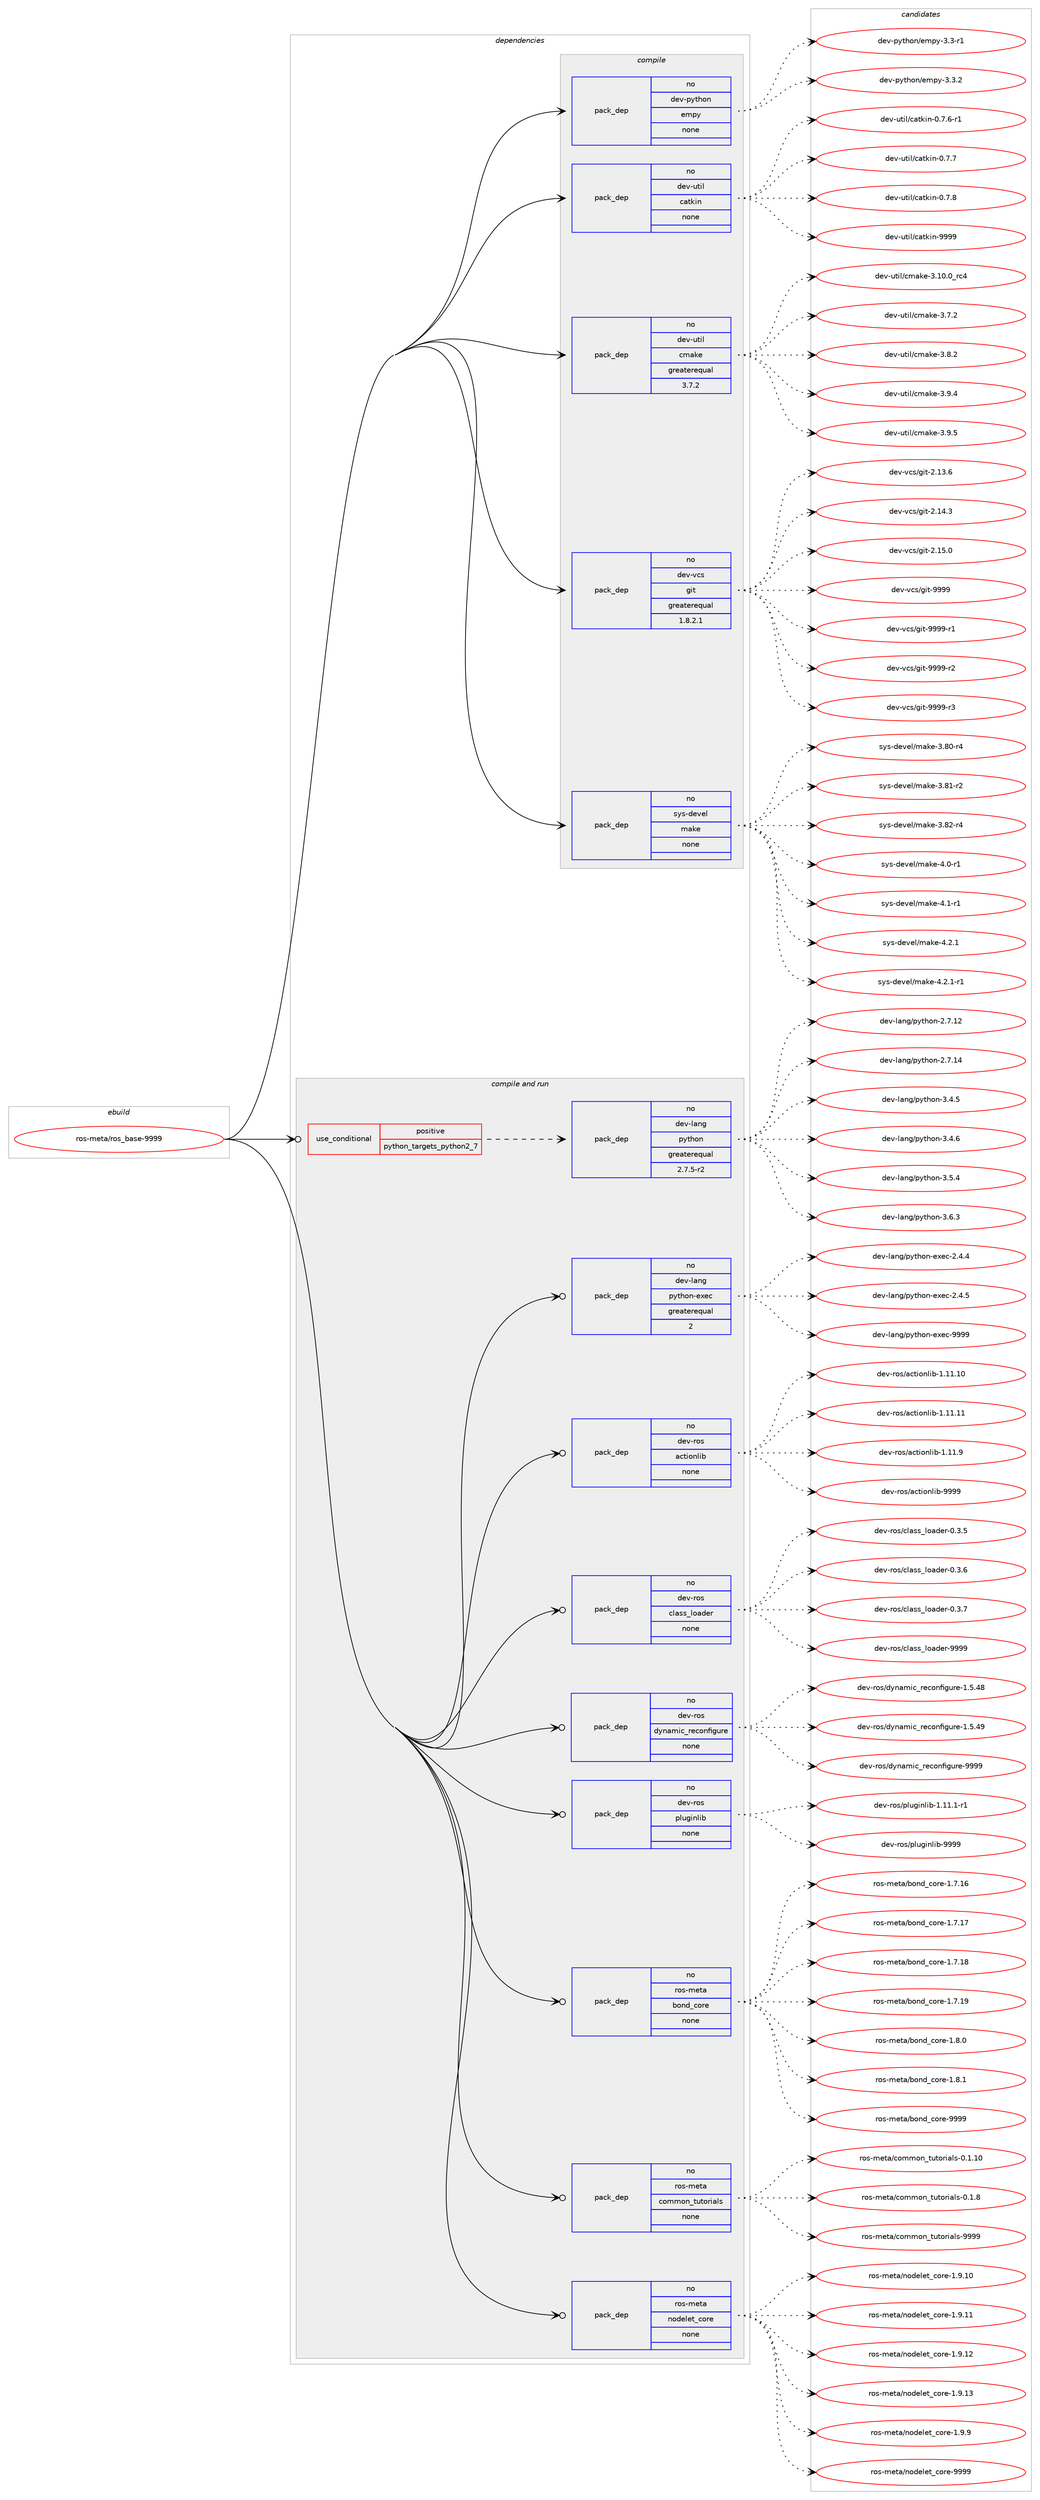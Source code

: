 digraph prolog {

# *************
# Graph options
# *************

newrank=true;
concentrate=true;
compound=true;
graph [rankdir=LR,fontname=Helvetica,fontsize=10,ranksep=1.5];#, ranksep=2.5, nodesep=0.2];
edge  [arrowhead=vee];
node  [fontname=Helvetica,fontsize=10];

# **********
# The ebuild
# **********

subgraph cluster_leftcol {
color=gray;
rank=same;
label=<<i>ebuild</i>>;
id [label="ros-meta/ros_base-9999", color=red, width=4, href="../ros-meta/ros_base-9999.svg"];
}

# ****************
# The dependencies
# ****************

subgraph cluster_midcol {
color=gray;
label=<<i>dependencies</i>>;
subgraph cluster_compile {
fillcolor="#eeeeee";
style=filled;
label=<<i>compile</i>>;
subgraph pack325721 {
dependency442416 [label=<<TABLE BORDER="0" CELLBORDER="1" CELLSPACING="0" CELLPADDING="4" WIDTH="220"><TR><TD ROWSPAN="6" CELLPADDING="30">pack_dep</TD></TR><TR><TD WIDTH="110">no</TD></TR><TR><TD>dev-python</TD></TR><TR><TD>empy</TD></TR><TR><TD>none</TD></TR><TR><TD></TD></TR></TABLE>>, shape=none, color=blue];
}
id:e -> dependency442416:w [weight=20,style="solid",arrowhead="vee"];
subgraph pack325722 {
dependency442417 [label=<<TABLE BORDER="0" CELLBORDER="1" CELLSPACING="0" CELLPADDING="4" WIDTH="220"><TR><TD ROWSPAN="6" CELLPADDING="30">pack_dep</TD></TR><TR><TD WIDTH="110">no</TD></TR><TR><TD>dev-util</TD></TR><TR><TD>catkin</TD></TR><TR><TD>none</TD></TR><TR><TD></TD></TR></TABLE>>, shape=none, color=blue];
}
id:e -> dependency442417:w [weight=20,style="solid",arrowhead="vee"];
subgraph pack325723 {
dependency442418 [label=<<TABLE BORDER="0" CELLBORDER="1" CELLSPACING="0" CELLPADDING="4" WIDTH="220"><TR><TD ROWSPAN="6" CELLPADDING="30">pack_dep</TD></TR><TR><TD WIDTH="110">no</TD></TR><TR><TD>dev-util</TD></TR><TR><TD>cmake</TD></TR><TR><TD>greaterequal</TD></TR><TR><TD>3.7.2</TD></TR></TABLE>>, shape=none, color=blue];
}
id:e -> dependency442418:w [weight=20,style="solid",arrowhead="vee"];
subgraph pack325724 {
dependency442419 [label=<<TABLE BORDER="0" CELLBORDER="1" CELLSPACING="0" CELLPADDING="4" WIDTH="220"><TR><TD ROWSPAN="6" CELLPADDING="30">pack_dep</TD></TR><TR><TD WIDTH="110">no</TD></TR><TR><TD>dev-vcs</TD></TR><TR><TD>git</TD></TR><TR><TD>greaterequal</TD></TR><TR><TD>1.8.2.1</TD></TR></TABLE>>, shape=none, color=blue];
}
id:e -> dependency442419:w [weight=20,style="solid",arrowhead="vee"];
subgraph pack325725 {
dependency442420 [label=<<TABLE BORDER="0" CELLBORDER="1" CELLSPACING="0" CELLPADDING="4" WIDTH="220"><TR><TD ROWSPAN="6" CELLPADDING="30">pack_dep</TD></TR><TR><TD WIDTH="110">no</TD></TR><TR><TD>sys-devel</TD></TR><TR><TD>make</TD></TR><TR><TD>none</TD></TR><TR><TD></TD></TR></TABLE>>, shape=none, color=blue];
}
id:e -> dependency442420:w [weight=20,style="solid",arrowhead="vee"];
}
subgraph cluster_compileandrun {
fillcolor="#eeeeee";
style=filled;
label=<<i>compile and run</i>>;
subgraph cond109046 {
dependency442421 [label=<<TABLE BORDER="0" CELLBORDER="1" CELLSPACING="0" CELLPADDING="4"><TR><TD ROWSPAN="3" CELLPADDING="10">use_conditional</TD></TR><TR><TD>positive</TD></TR><TR><TD>python_targets_python2_7</TD></TR></TABLE>>, shape=none, color=red];
subgraph pack325726 {
dependency442422 [label=<<TABLE BORDER="0" CELLBORDER="1" CELLSPACING="0" CELLPADDING="4" WIDTH="220"><TR><TD ROWSPAN="6" CELLPADDING="30">pack_dep</TD></TR><TR><TD WIDTH="110">no</TD></TR><TR><TD>dev-lang</TD></TR><TR><TD>python</TD></TR><TR><TD>greaterequal</TD></TR><TR><TD>2.7.5-r2</TD></TR></TABLE>>, shape=none, color=blue];
}
dependency442421:e -> dependency442422:w [weight=20,style="dashed",arrowhead="vee"];
}
id:e -> dependency442421:w [weight=20,style="solid",arrowhead="odotvee"];
subgraph pack325727 {
dependency442423 [label=<<TABLE BORDER="0" CELLBORDER="1" CELLSPACING="0" CELLPADDING="4" WIDTH="220"><TR><TD ROWSPAN="6" CELLPADDING="30">pack_dep</TD></TR><TR><TD WIDTH="110">no</TD></TR><TR><TD>dev-lang</TD></TR><TR><TD>python-exec</TD></TR><TR><TD>greaterequal</TD></TR><TR><TD>2</TD></TR></TABLE>>, shape=none, color=blue];
}
id:e -> dependency442423:w [weight=20,style="solid",arrowhead="odotvee"];
subgraph pack325728 {
dependency442424 [label=<<TABLE BORDER="0" CELLBORDER="1" CELLSPACING="0" CELLPADDING="4" WIDTH="220"><TR><TD ROWSPAN="6" CELLPADDING="30">pack_dep</TD></TR><TR><TD WIDTH="110">no</TD></TR><TR><TD>dev-ros</TD></TR><TR><TD>actionlib</TD></TR><TR><TD>none</TD></TR><TR><TD></TD></TR></TABLE>>, shape=none, color=blue];
}
id:e -> dependency442424:w [weight=20,style="solid",arrowhead="odotvee"];
subgraph pack325729 {
dependency442425 [label=<<TABLE BORDER="0" CELLBORDER="1" CELLSPACING="0" CELLPADDING="4" WIDTH="220"><TR><TD ROWSPAN="6" CELLPADDING="30">pack_dep</TD></TR><TR><TD WIDTH="110">no</TD></TR><TR><TD>dev-ros</TD></TR><TR><TD>class_loader</TD></TR><TR><TD>none</TD></TR><TR><TD></TD></TR></TABLE>>, shape=none, color=blue];
}
id:e -> dependency442425:w [weight=20,style="solid",arrowhead="odotvee"];
subgraph pack325730 {
dependency442426 [label=<<TABLE BORDER="0" CELLBORDER="1" CELLSPACING="0" CELLPADDING="4" WIDTH="220"><TR><TD ROWSPAN="6" CELLPADDING="30">pack_dep</TD></TR><TR><TD WIDTH="110">no</TD></TR><TR><TD>dev-ros</TD></TR><TR><TD>dynamic_reconfigure</TD></TR><TR><TD>none</TD></TR><TR><TD></TD></TR></TABLE>>, shape=none, color=blue];
}
id:e -> dependency442426:w [weight=20,style="solid",arrowhead="odotvee"];
subgraph pack325731 {
dependency442427 [label=<<TABLE BORDER="0" CELLBORDER="1" CELLSPACING="0" CELLPADDING="4" WIDTH="220"><TR><TD ROWSPAN="6" CELLPADDING="30">pack_dep</TD></TR><TR><TD WIDTH="110">no</TD></TR><TR><TD>dev-ros</TD></TR><TR><TD>pluginlib</TD></TR><TR><TD>none</TD></TR><TR><TD></TD></TR></TABLE>>, shape=none, color=blue];
}
id:e -> dependency442427:w [weight=20,style="solid",arrowhead="odotvee"];
subgraph pack325732 {
dependency442428 [label=<<TABLE BORDER="0" CELLBORDER="1" CELLSPACING="0" CELLPADDING="4" WIDTH="220"><TR><TD ROWSPAN="6" CELLPADDING="30">pack_dep</TD></TR><TR><TD WIDTH="110">no</TD></TR><TR><TD>ros-meta</TD></TR><TR><TD>bond_core</TD></TR><TR><TD>none</TD></TR><TR><TD></TD></TR></TABLE>>, shape=none, color=blue];
}
id:e -> dependency442428:w [weight=20,style="solid",arrowhead="odotvee"];
subgraph pack325733 {
dependency442429 [label=<<TABLE BORDER="0" CELLBORDER="1" CELLSPACING="0" CELLPADDING="4" WIDTH="220"><TR><TD ROWSPAN="6" CELLPADDING="30">pack_dep</TD></TR><TR><TD WIDTH="110">no</TD></TR><TR><TD>ros-meta</TD></TR><TR><TD>common_tutorials</TD></TR><TR><TD>none</TD></TR><TR><TD></TD></TR></TABLE>>, shape=none, color=blue];
}
id:e -> dependency442429:w [weight=20,style="solid",arrowhead="odotvee"];
subgraph pack325734 {
dependency442430 [label=<<TABLE BORDER="0" CELLBORDER="1" CELLSPACING="0" CELLPADDING="4" WIDTH="220"><TR><TD ROWSPAN="6" CELLPADDING="30">pack_dep</TD></TR><TR><TD WIDTH="110">no</TD></TR><TR><TD>ros-meta</TD></TR><TR><TD>nodelet_core</TD></TR><TR><TD>none</TD></TR><TR><TD></TD></TR></TABLE>>, shape=none, color=blue];
}
id:e -> dependency442430:w [weight=20,style="solid",arrowhead="odotvee"];
}
subgraph cluster_run {
fillcolor="#eeeeee";
style=filled;
label=<<i>run</i>>;
}
}

# **************
# The candidates
# **************

subgraph cluster_choices {
rank=same;
color=gray;
label=<<i>candidates</i>>;

subgraph choice325721 {
color=black;
nodesep=1;
choice1001011184511212111610411111047101109112121455146514511449 [label="dev-python/empy-3.3-r1", color=red, width=4,href="../dev-python/empy-3.3-r1.svg"];
choice1001011184511212111610411111047101109112121455146514650 [label="dev-python/empy-3.3.2", color=red, width=4,href="../dev-python/empy-3.3.2.svg"];
dependency442416:e -> choice1001011184511212111610411111047101109112121455146514511449:w [style=dotted,weight="100"];
dependency442416:e -> choice1001011184511212111610411111047101109112121455146514650:w [style=dotted,weight="100"];
}
subgraph choice325722 {
color=black;
nodesep=1;
choice100101118451171161051084799971161071051104548465546544511449 [label="dev-util/catkin-0.7.6-r1", color=red, width=4,href="../dev-util/catkin-0.7.6-r1.svg"];
choice10010111845117116105108479997116107105110454846554655 [label="dev-util/catkin-0.7.7", color=red, width=4,href="../dev-util/catkin-0.7.7.svg"];
choice10010111845117116105108479997116107105110454846554656 [label="dev-util/catkin-0.7.8", color=red, width=4,href="../dev-util/catkin-0.7.8.svg"];
choice100101118451171161051084799971161071051104557575757 [label="dev-util/catkin-9999", color=red, width=4,href="../dev-util/catkin-9999.svg"];
dependency442417:e -> choice100101118451171161051084799971161071051104548465546544511449:w [style=dotted,weight="100"];
dependency442417:e -> choice10010111845117116105108479997116107105110454846554655:w [style=dotted,weight="100"];
dependency442417:e -> choice10010111845117116105108479997116107105110454846554656:w [style=dotted,weight="100"];
dependency442417:e -> choice100101118451171161051084799971161071051104557575757:w [style=dotted,weight="100"];
}
subgraph choice325723 {
color=black;
nodesep=1;
choice1001011184511711610510847991099710710145514649484648951149952 [label="dev-util/cmake-3.10.0_rc4", color=red, width=4,href="../dev-util/cmake-3.10.0_rc4.svg"];
choice10010111845117116105108479910997107101455146554650 [label="dev-util/cmake-3.7.2", color=red, width=4,href="../dev-util/cmake-3.7.2.svg"];
choice10010111845117116105108479910997107101455146564650 [label="dev-util/cmake-3.8.2", color=red, width=4,href="../dev-util/cmake-3.8.2.svg"];
choice10010111845117116105108479910997107101455146574652 [label="dev-util/cmake-3.9.4", color=red, width=4,href="../dev-util/cmake-3.9.4.svg"];
choice10010111845117116105108479910997107101455146574653 [label="dev-util/cmake-3.9.5", color=red, width=4,href="../dev-util/cmake-3.9.5.svg"];
dependency442418:e -> choice1001011184511711610510847991099710710145514649484648951149952:w [style=dotted,weight="100"];
dependency442418:e -> choice10010111845117116105108479910997107101455146554650:w [style=dotted,weight="100"];
dependency442418:e -> choice10010111845117116105108479910997107101455146564650:w [style=dotted,weight="100"];
dependency442418:e -> choice10010111845117116105108479910997107101455146574652:w [style=dotted,weight="100"];
dependency442418:e -> choice10010111845117116105108479910997107101455146574653:w [style=dotted,weight="100"];
}
subgraph choice325724 {
color=black;
nodesep=1;
choice10010111845118991154710310511645504649514654 [label="dev-vcs/git-2.13.6", color=red, width=4,href="../dev-vcs/git-2.13.6.svg"];
choice10010111845118991154710310511645504649524651 [label="dev-vcs/git-2.14.3", color=red, width=4,href="../dev-vcs/git-2.14.3.svg"];
choice10010111845118991154710310511645504649534648 [label="dev-vcs/git-2.15.0", color=red, width=4,href="../dev-vcs/git-2.15.0.svg"];
choice1001011184511899115471031051164557575757 [label="dev-vcs/git-9999", color=red, width=4,href="../dev-vcs/git-9999.svg"];
choice10010111845118991154710310511645575757574511449 [label="dev-vcs/git-9999-r1", color=red, width=4,href="../dev-vcs/git-9999-r1.svg"];
choice10010111845118991154710310511645575757574511450 [label="dev-vcs/git-9999-r2", color=red, width=4,href="../dev-vcs/git-9999-r2.svg"];
choice10010111845118991154710310511645575757574511451 [label="dev-vcs/git-9999-r3", color=red, width=4,href="../dev-vcs/git-9999-r3.svg"];
dependency442419:e -> choice10010111845118991154710310511645504649514654:w [style=dotted,weight="100"];
dependency442419:e -> choice10010111845118991154710310511645504649524651:w [style=dotted,weight="100"];
dependency442419:e -> choice10010111845118991154710310511645504649534648:w [style=dotted,weight="100"];
dependency442419:e -> choice1001011184511899115471031051164557575757:w [style=dotted,weight="100"];
dependency442419:e -> choice10010111845118991154710310511645575757574511449:w [style=dotted,weight="100"];
dependency442419:e -> choice10010111845118991154710310511645575757574511450:w [style=dotted,weight="100"];
dependency442419:e -> choice10010111845118991154710310511645575757574511451:w [style=dotted,weight="100"];
}
subgraph choice325725 {
color=black;
nodesep=1;
choice11512111545100101118101108471099710710145514656484511452 [label="sys-devel/make-3.80-r4", color=red, width=4,href="../sys-devel/make-3.80-r4.svg"];
choice11512111545100101118101108471099710710145514656494511450 [label="sys-devel/make-3.81-r2", color=red, width=4,href="../sys-devel/make-3.81-r2.svg"];
choice11512111545100101118101108471099710710145514656504511452 [label="sys-devel/make-3.82-r4", color=red, width=4,href="../sys-devel/make-3.82-r4.svg"];
choice115121115451001011181011084710997107101455246484511449 [label="sys-devel/make-4.0-r1", color=red, width=4,href="../sys-devel/make-4.0-r1.svg"];
choice115121115451001011181011084710997107101455246494511449 [label="sys-devel/make-4.1-r1", color=red, width=4,href="../sys-devel/make-4.1-r1.svg"];
choice115121115451001011181011084710997107101455246504649 [label="sys-devel/make-4.2.1", color=red, width=4,href="../sys-devel/make-4.2.1.svg"];
choice1151211154510010111810110847109971071014552465046494511449 [label="sys-devel/make-4.2.1-r1", color=red, width=4,href="../sys-devel/make-4.2.1-r1.svg"];
dependency442420:e -> choice11512111545100101118101108471099710710145514656484511452:w [style=dotted,weight="100"];
dependency442420:e -> choice11512111545100101118101108471099710710145514656494511450:w [style=dotted,weight="100"];
dependency442420:e -> choice11512111545100101118101108471099710710145514656504511452:w [style=dotted,weight="100"];
dependency442420:e -> choice115121115451001011181011084710997107101455246484511449:w [style=dotted,weight="100"];
dependency442420:e -> choice115121115451001011181011084710997107101455246494511449:w [style=dotted,weight="100"];
dependency442420:e -> choice115121115451001011181011084710997107101455246504649:w [style=dotted,weight="100"];
dependency442420:e -> choice1151211154510010111810110847109971071014552465046494511449:w [style=dotted,weight="100"];
}
subgraph choice325726 {
color=black;
nodesep=1;
choice10010111845108971101034711212111610411111045504655464950 [label="dev-lang/python-2.7.12", color=red, width=4,href="../dev-lang/python-2.7.12.svg"];
choice10010111845108971101034711212111610411111045504655464952 [label="dev-lang/python-2.7.14", color=red, width=4,href="../dev-lang/python-2.7.14.svg"];
choice100101118451089711010347112121116104111110455146524653 [label="dev-lang/python-3.4.5", color=red, width=4,href="../dev-lang/python-3.4.5.svg"];
choice100101118451089711010347112121116104111110455146524654 [label="dev-lang/python-3.4.6", color=red, width=4,href="../dev-lang/python-3.4.6.svg"];
choice100101118451089711010347112121116104111110455146534652 [label="dev-lang/python-3.5.4", color=red, width=4,href="../dev-lang/python-3.5.4.svg"];
choice100101118451089711010347112121116104111110455146544651 [label="dev-lang/python-3.6.3", color=red, width=4,href="../dev-lang/python-3.6.3.svg"];
dependency442422:e -> choice10010111845108971101034711212111610411111045504655464950:w [style=dotted,weight="100"];
dependency442422:e -> choice10010111845108971101034711212111610411111045504655464952:w [style=dotted,weight="100"];
dependency442422:e -> choice100101118451089711010347112121116104111110455146524653:w [style=dotted,weight="100"];
dependency442422:e -> choice100101118451089711010347112121116104111110455146524654:w [style=dotted,weight="100"];
dependency442422:e -> choice100101118451089711010347112121116104111110455146534652:w [style=dotted,weight="100"];
dependency442422:e -> choice100101118451089711010347112121116104111110455146544651:w [style=dotted,weight="100"];
}
subgraph choice325727 {
color=black;
nodesep=1;
choice1001011184510897110103471121211161041111104510112010199455046524652 [label="dev-lang/python-exec-2.4.4", color=red, width=4,href="../dev-lang/python-exec-2.4.4.svg"];
choice1001011184510897110103471121211161041111104510112010199455046524653 [label="dev-lang/python-exec-2.4.5", color=red, width=4,href="../dev-lang/python-exec-2.4.5.svg"];
choice10010111845108971101034711212111610411111045101120101994557575757 [label="dev-lang/python-exec-9999", color=red, width=4,href="../dev-lang/python-exec-9999.svg"];
dependency442423:e -> choice1001011184510897110103471121211161041111104510112010199455046524652:w [style=dotted,weight="100"];
dependency442423:e -> choice1001011184510897110103471121211161041111104510112010199455046524653:w [style=dotted,weight="100"];
dependency442423:e -> choice10010111845108971101034711212111610411111045101120101994557575757:w [style=dotted,weight="100"];
}
subgraph choice325728 {
color=black;
nodesep=1;
choice10010111845114111115479799116105111110108105984549464949464948 [label="dev-ros/actionlib-1.11.10", color=red, width=4,href="../dev-ros/actionlib-1.11.10.svg"];
choice10010111845114111115479799116105111110108105984549464949464949 [label="dev-ros/actionlib-1.11.11", color=red, width=4,href="../dev-ros/actionlib-1.11.11.svg"];
choice100101118451141111154797991161051111101081059845494649494657 [label="dev-ros/actionlib-1.11.9", color=red, width=4,href="../dev-ros/actionlib-1.11.9.svg"];
choice10010111845114111115479799116105111110108105984557575757 [label="dev-ros/actionlib-9999", color=red, width=4,href="../dev-ros/actionlib-9999.svg"];
dependency442424:e -> choice10010111845114111115479799116105111110108105984549464949464948:w [style=dotted,weight="100"];
dependency442424:e -> choice10010111845114111115479799116105111110108105984549464949464949:w [style=dotted,weight="100"];
dependency442424:e -> choice100101118451141111154797991161051111101081059845494649494657:w [style=dotted,weight="100"];
dependency442424:e -> choice10010111845114111115479799116105111110108105984557575757:w [style=dotted,weight="100"];
}
subgraph choice325729 {
color=black;
nodesep=1;
choice100101118451141111154799108971151159510811197100101114454846514653 [label="dev-ros/class_loader-0.3.5", color=red, width=4,href="../dev-ros/class_loader-0.3.5.svg"];
choice100101118451141111154799108971151159510811197100101114454846514654 [label="dev-ros/class_loader-0.3.6", color=red, width=4,href="../dev-ros/class_loader-0.3.6.svg"];
choice100101118451141111154799108971151159510811197100101114454846514655 [label="dev-ros/class_loader-0.3.7", color=red, width=4,href="../dev-ros/class_loader-0.3.7.svg"];
choice1001011184511411111547991089711511595108111971001011144557575757 [label="dev-ros/class_loader-9999", color=red, width=4,href="../dev-ros/class_loader-9999.svg"];
dependency442425:e -> choice100101118451141111154799108971151159510811197100101114454846514653:w [style=dotted,weight="100"];
dependency442425:e -> choice100101118451141111154799108971151159510811197100101114454846514654:w [style=dotted,weight="100"];
dependency442425:e -> choice100101118451141111154799108971151159510811197100101114454846514655:w [style=dotted,weight="100"];
dependency442425:e -> choice1001011184511411111547991089711511595108111971001011144557575757:w [style=dotted,weight="100"];
}
subgraph choice325730 {
color=black;
nodesep=1;
choice10010111845114111115471001211109710910599951141019911111010210510311711410145494653465256 [label="dev-ros/dynamic_reconfigure-1.5.48", color=red, width=4,href="../dev-ros/dynamic_reconfigure-1.5.48.svg"];
choice10010111845114111115471001211109710910599951141019911111010210510311711410145494653465257 [label="dev-ros/dynamic_reconfigure-1.5.49", color=red, width=4,href="../dev-ros/dynamic_reconfigure-1.5.49.svg"];
choice1001011184511411111547100121110971091059995114101991111101021051031171141014557575757 [label="dev-ros/dynamic_reconfigure-9999", color=red, width=4,href="../dev-ros/dynamic_reconfigure-9999.svg"];
dependency442426:e -> choice10010111845114111115471001211109710910599951141019911111010210510311711410145494653465256:w [style=dotted,weight="100"];
dependency442426:e -> choice10010111845114111115471001211109710910599951141019911111010210510311711410145494653465257:w [style=dotted,weight="100"];
dependency442426:e -> choice1001011184511411111547100121110971091059995114101991111101021051031171141014557575757:w [style=dotted,weight="100"];
}
subgraph choice325731 {
color=black;
nodesep=1;
choice100101118451141111154711210811710310511010810598454946494946494511449 [label="dev-ros/pluginlib-1.11.1-r1", color=red, width=4,href="../dev-ros/pluginlib-1.11.1-r1.svg"];
choice1001011184511411111547112108117103105110108105984557575757 [label="dev-ros/pluginlib-9999", color=red, width=4,href="../dev-ros/pluginlib-9999.svg"];
dependency442427:e -> choice100101118451141111154711210811710310511010810598454946494946494511449:w [style=dotted,weight="100"];
dependency442427:e -> choice1001011184511411111547112108117103105110108105984557575757:w [style=dotted,weight="100"];
}
subgraph choice325732 {
color=black;
nodesep=1;
choice11411111545109101116974798111110100959911111410145494655464954 [label="ros-meta/bond_core-1.7.16", color=red, width=4,href="../ros-meta/bond_core-1.7.16.svg"];
choice11411111545109101116974798111110100959911111410145494655464955 [label="ros-meta/bond_core-1.7.17", color=red, width=4,href="../ros-meta/bond_core-1.7.17.svg"];
choice11411111545109101116974798111110100959911111410145494655464956 [label="ros-meta/bond_core-1.7.18", color=red, width=4,href="../ros-meta/bond_core-1.7.18.svg"];
choice11411111545109101116974798111110100959911111410145494655464957 [label="ros-meta/bond_core-1.7.19", color=red, width=4,href="../ros-meta/bond_core-1.7.19.svg"];
choice114111115451091011169747981111101009599111114101454946564648 [label="ros-meta/bond_core-1.8.0", color=red, width=4,href="../ros-meta/bond_core-1.8.0.svg"];
choice114111115451091011169747981111101009599111114101454946564649 [label="ros-meta/bond_core-1.8.1", color=red, width=4,href="../ros-meta/bond_core-1.8.1.svg"];
choice1141111154510910111697479811111010095991111141014557575757 [label="ros-meta/bond_core-9999", color=red, width=4,href="../ros-meta/bond_core-9999.svg"];
dependency442428:e -> choice11411111545109101116974798111110100959911111410145494655464954:w [style=dotted,weight="100"];
dependency442428:e -> choice11411111545109101116974798111110100959911111410145494655464955:w [style=dotted,weight="100"];
dependency442428:e -> choice11411111545109101116974798111110100959911111410145494655464956:w [style=dotted,weight="100"];
dependency442428:e -> choice11411111545109101116974798111110100959911111410145494655464957:w [style=dotted,weight="100"];
dependency442428:e -> choice114111115451091011169747981111101009599111114101454946564648:w [style=dotted,weight="100"];
dependency442428:e -> choice114111115451091011169747981111101009599111114101454946564649:w [style=dotted,weight="100"];
dependency442428:e -> choice1141111154510910111697479811111010095991111141014557575757:w [style=dotted,weight="100"];
}
subgraph choice325733 {
color=black;
nodesep=1;
choice11411111545109101116974799111109109111110951161171161111141059710811545484649464948 [label="ros-meta/common_tutorials-0.1.10", color=red, width=4,href="../ros-meta/common_tutorials-0.1.10.svg"];
choice114111115451091011169747991111091091111109511611711611111410597108115454846494656 [label="ros-meta/common_tutorials-0.1.8", color=red, width=4,href="../ros-meta/common_tutorials-0.1.8.svg"];
choice1141111154510910111697479911110910911111095116117116111114105971081154557575757 [label="ros-meta/common_tutorials-9999", color=red, width=4,href="../ros-meta/common_tutorials-9999.svg"];
dependency442429:e -> choice11411111545109101116974799111109109111110951161171161111141059710811545484649464948:w [style=dotted,weight="100"];
dependency442429:e -> choice114111115451091011169747991111091091111109511611711611111410597108115454846494656:w [style=dotted,weight="100"];
dependency442429:e -> choice1141111154510910111697479911110910911111095116117116111114105971081154557575757:w [style=dotted,weight="100"];
}
subgraph choice325734 {
color=black;
nodesep=1;
choice114111115451091011169747110111100101108101116959911111410145494657464948 [label="ros-meta/nodelet_core-1.9.10", color=red, width=4,href="../ros-meta/nodelet_core-1.9.10.svg"];
choice114111115451091011169747110111100101108101116959911111410145494657464949 [label="ros-meta/nodelet_core-1.9.11", color=red, width=4,href="../ros-meta/nodelet_core-1.9.11.svg"];
choice114111115451091011169747110111100101108101116959911111410145494657464950 [label="ros-meta/nodelet_core-1.9.12", color=red, width=4,href="../ros-meta/nodelet_core-1.9.12.svg"];
choice114111115451091011169747110111100101108101116959911111410145494657464951 [label="ros-meta/nodelet_core-1.9.13", color=red, width=4,href="../ros-meta/nodelet_core-1.9.13.svg"];
choice1141111154510910111697471101111001011081011169599111114101454946574657 [label="ros-meta/nodelet_core-1.9.9", color=red, width=4,href="../ros-meta/nodelet_core-1.9.9.svg"];
choice11411111545109101116974711011110010110810111695991111141014557575757 [label="ros-meta/nodelet_core-9999", color=red, width=4,href="../ros-meta/nodelet_core-9999.svg"];
dependency442430:e -> choice114111115451091011169747110111100101108101116959911111410145494657464948:w [style=dotted,weight="100"];
dependency442430:e -> choice114111115451091011169747110111100101108101116959911111410145494657464949:w [style=dotted,weight="100"];
dependency442430:e -> choice114111115451091011169747110111100101108101116959911111410145494657464950:w [style=dotted,weight="100"];
dependency442430:e -> choice114111115451091011169747110111100101108101116959911111410145494657464951:w [style=dotted,weight="100"];
dependency442430:e -> choice1141111154510910111697471101111001011081011169599111114101454946574657:w [style=dotted,weight="100"];
dependency442430:e -> choice11411111545109101116974711011110010110810111695991111141014557575757:w [style=dotted,weight="100"];
}
}

}

